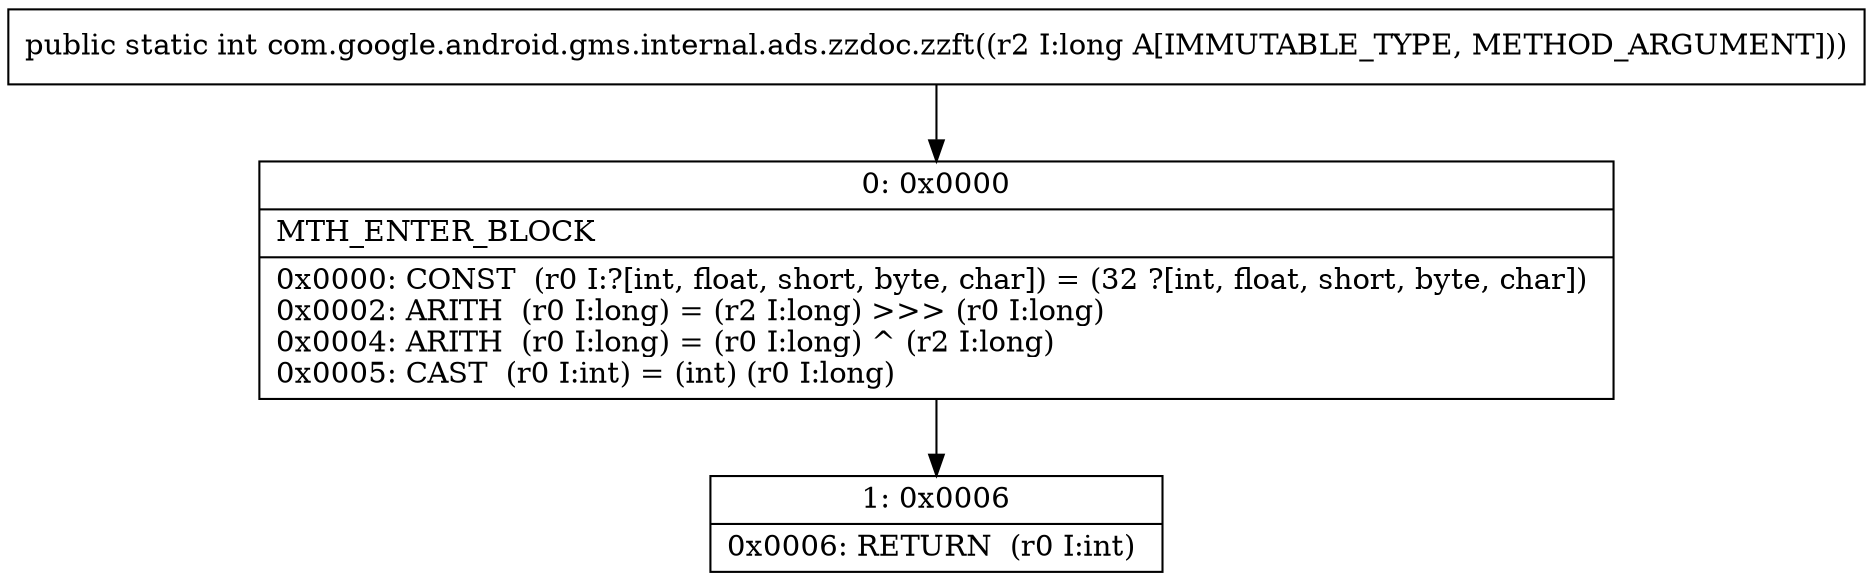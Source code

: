 digraph "CFG forcom.google.android.gms.internal.ads.zzdoc.zzft(J)I" {
Node_0 [shape=record,label="{0\:\ 0x0000|MTH_ENTER_BLOCK\l|0x0000: CONST  (r0 I:?[int, float, short, byte, char]) = (32 ?[int, float, short, byte, char]) \l0x0002: ARITH  (r0 I:long) = (r2 I:long) \>\>\> (r0 I:long) \l0x0004: ARITH  (r0 I:long) = (r0 I:long) ^ (r2 I:long) \l0x0005: CAST  (r0 I:int) = (int) (r0 I:long) \l}"];
Node_1 [shape=record,label="{1\:\ 0x0006|0x0006: RETURN  (r0 I:int) \l}"];
MethodNode[shape=record,label="{public static int com.google.android.gms.internal.ads.zzdoc.zzft((r2 I:long A[IMMUTABLE_TYPE, METHOD_ARGUMENT])) }"];
MethodNode -> Node_0;
Node_0 -> Node_1;
}

